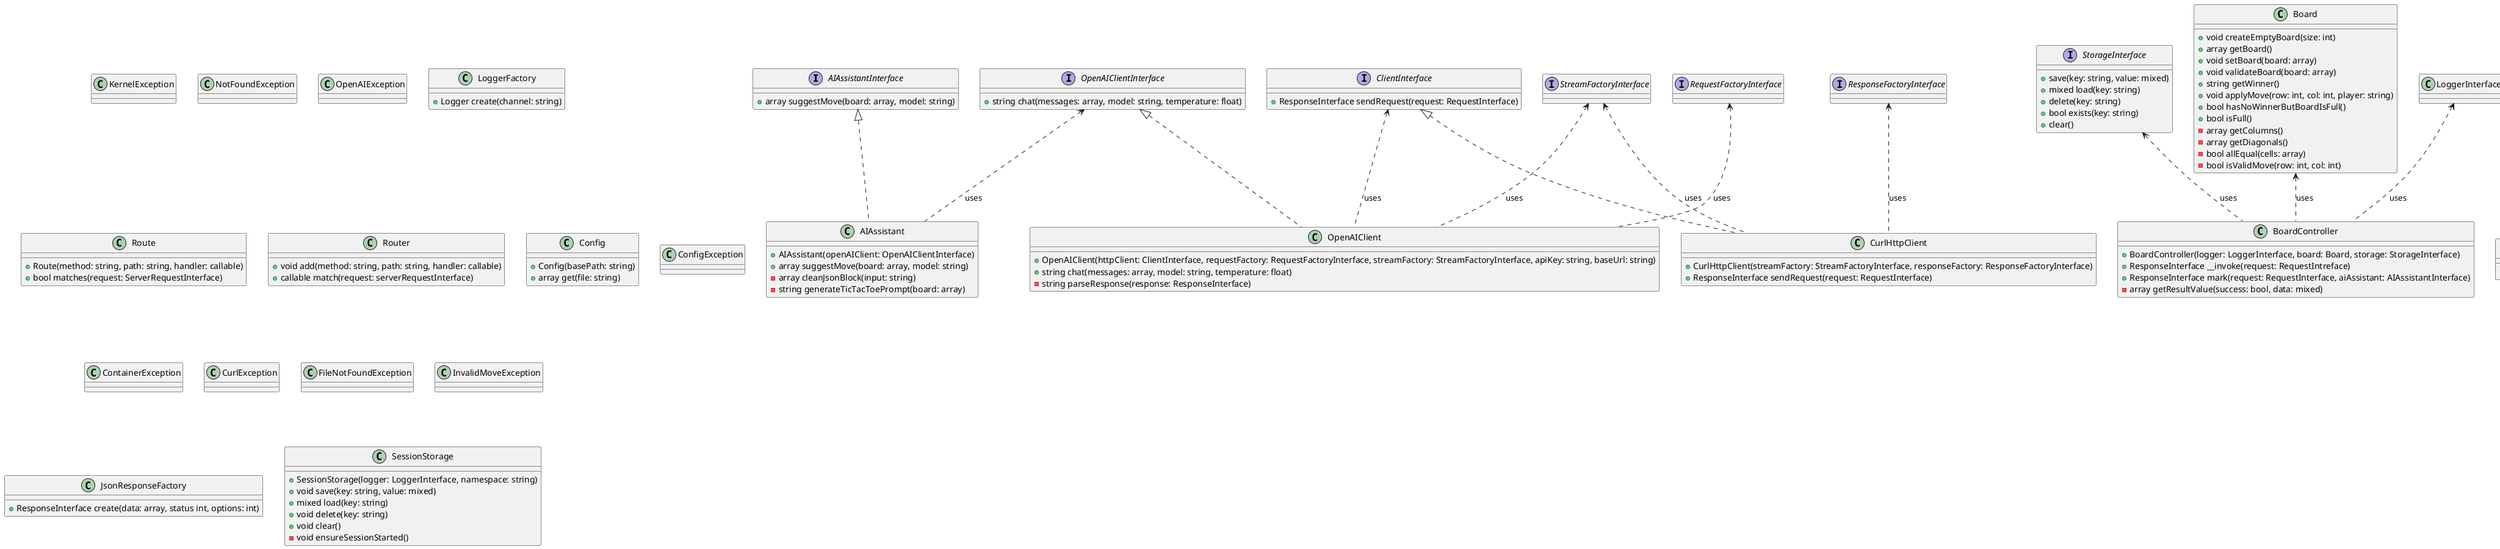 @startuml
interface AIAssistantInterface {
+array suggestMove(board: array, model: string)
}
interface OpenAIClientInterface {
+string chat(messages: array, model: string, temperature: float)
}
interface StorageInterface {
+save(key: string, value: mixed)
+mixed load(key: string)
+delete(key: string)
+bool exists(key: string)
+clear()
}
interface ClientInterface {
+ResponseInterface sendRequest(request: RequestInterface)
}
interface ServiceProvider {
+void register(container: ContainerInterface)
}
interface ContainerInterface {
+mixed get(id: string)
+bool has(id: string)
}
interface RouterInterface {
+void add(method: string, path: string, handler: callable)
+callable match(request: ServerRequestInterface)
}
interface StreamFactoryInterface {}
interface RequestFactoryInterface {}
interface ResponseFactoryInterface {}
class AIAssistant {
+AIAssistant(openAIClient: OpenAIClientInterface)
+array suggestMove(board: array, model: string)
-array cleanJsonBlock(input: string)
-string generateTicTacToePrompt(board: array)
}
class Application {
+Application(dispatcher: Dispatcher)
+void run(request: ServerRequestInterface)
-void emit(response: ResponseInterface)
}
class Board {
+void createEmptyBoard(size: int)
+array getBoard()
+void setBoard(board: array)
+void validateBoard(board: array)
+string getWinner()
+void applyMove(row: int, col: int, player: string)
+bool hasNoWinnerButBoardIsFull()
+bool isFull()
-array getColumns()
-array getDiagonals()
-bool allEqual(cells: array)
-bool isValidMove(row: int, col: int)
}
class BoardController {
+BoardController(logger: LoggerInterface, board: Board, storage: StorageInterface)
+ResponseInterface __invoke(request: RequestIntreface)
+ResponseInterface mark(request: RequestInterface, aiAssistant: AIAssistantInterface)
-array getResultValue(success: bool, data: mixed)
}
class IndexController {
+IndexController(view: View)
+ResponseInterface __invoke(request: ServerRequestInterface)
}
class KernelException {}
class NotFoundException {}
class OpenAIException {}
class CurlHttpClient {
+CurlHttpClient(streamFactory: StreamFactoryInterface, responseFactory: ResponseFactoryInterface)
+ResponseInterface sendRequest(request: RequestInterface)
}
class Kernel {
+Kernel(container: Container, providers: array)
+Container getContainer()
+void registerProvider(providerClasses: array)
}
class OpenAIClient {
+OpenAIClient(httpClient: ClientInterface, requestFactory: RequestFactoryInterface, streamFactory: StreamFactoryInterface, apiKey: string, baseUrl: string)
+string chat(messages: array, model: string, temperature: float)
-string parseResponse(response: ResponseInterface)
}
class AIAssistantServiceProvider {
+void register(container: ContainerInterface)
}
class AIClientServiceProvider {
+void register(container: ContainerInterface)
}
class StorageServiceProvider {
+void register(container: ContainerInterface)
}
class Container {
+void bind(id: string, resolver: callable|string)
+mixed get(id: string)
+bool has(id: string)
}
class Dispatcher {
+Dispatcher(router: RouterInterface)
+ResponseInterface handle(request: ServerRequestInterface)
}
class LoggerFactory {
+Logger create(channel: string)
}
class Route {
+Route(method: string, path: string, handler: callable)
+bool matches(request: ServerRequestInterface)
}
class Router {
+void add(method: string, path: string, handler: callable)
+callable match(request: serverRequestInterface)
}
class Config {
+Config(basePath: string)
+array get(file: string)
}
class ConfigException {}
class ContainerException {}
class CurlException {}
class FileNotFoundException {}
class InvalidMoveException {}
class JsonResponseFactory {
+ResponseInterface create(data: array, status int, options: int)
}
class View {
+View(viewsPath: string, layoutsPath: string)
+ResponseInterface render(view: string, data: array, layout: string)
-string replacePlaceholders(template: string, data: array)
}
class SessionStorage {
+SessionStorage(logger: LoggerInterface, namespace: string)
+void save(key: string, value: mixed)
+mixed load(key: string)
+void delete(key: string)
+void clear()
-void ensureSessionStarted()
}
Dispatcher <.. Application : uses
AIAssistantInterface <|.. AIAssistant
OpenAIClientInterface <.. AIAssistant : uses
LoggerInterface <.. BoardController : uses
Board <.. BoardController : uses
StorageInterface <.. BoardController : uses
View <.. IndexController : uses
ClientInterface <|.. CurlHttpClient
StreamFactoryInterface <.. CurlHttpClient : uses
ResponseFactoryInterface <.. CurlHttpClient : uses
ContainerInterface <.. Kernel : uses
OpenAIClientInterface <|.. OpenAIClient
ClientInterface <.. OpenAIClient : uses
RequestFactoryInterface <.. OpenAIClient : uses
StreamFactoryInterface <.. OpenAIClient : uses
ServiceProvider <|.. AIAssistantServiceProvider
ServiceProvider <|.. AIClientServiceProvider
ServiceProvider <|.. StorageServiceProvider
ContainerInterface <|.. Container
RouterInterface <.. Dispatcher : uses

@enduml
